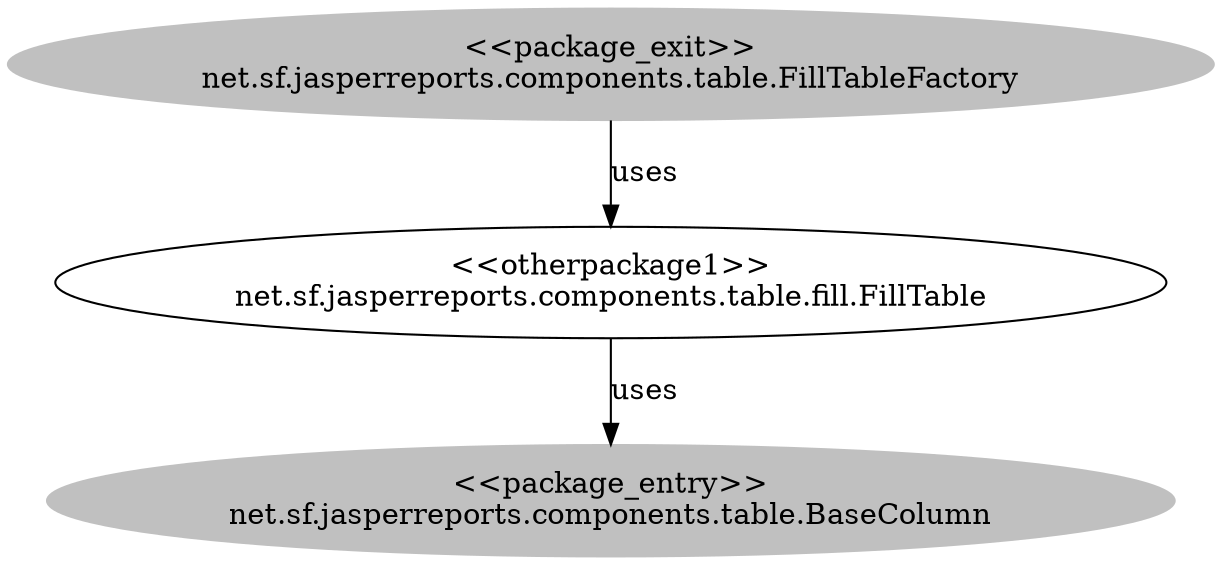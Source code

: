 digraph cd {
	net_sf_jasperreports_components_table_FillTableFactory [label="<<package_exit>>
net.sf.jasperreports.components.table.FillTableFactory",style=filled,color="grey"];
	net_sf_jasperreports_components_table_BaseColumn [label="<<package_entry>>
net.sf.jasperreports.components.table.BaseColumn",style=filled,color="grey"];
	net_sf_jasperreports_components_table_fill_FillTable [label="<<otherpackage1>>
net.sf.jasperreports.components.table.fill.FillTable"];
	net_sf_jasperreports_components_table_FillTableFactory -> net_sf_jasperreports_components_table_fill_FillTable [label=uses];
	net_sf_jasperreports_components_table_fill_FillTable -> net_sf_jasperreports_components_table_BaseColumn [label=uses];
}
